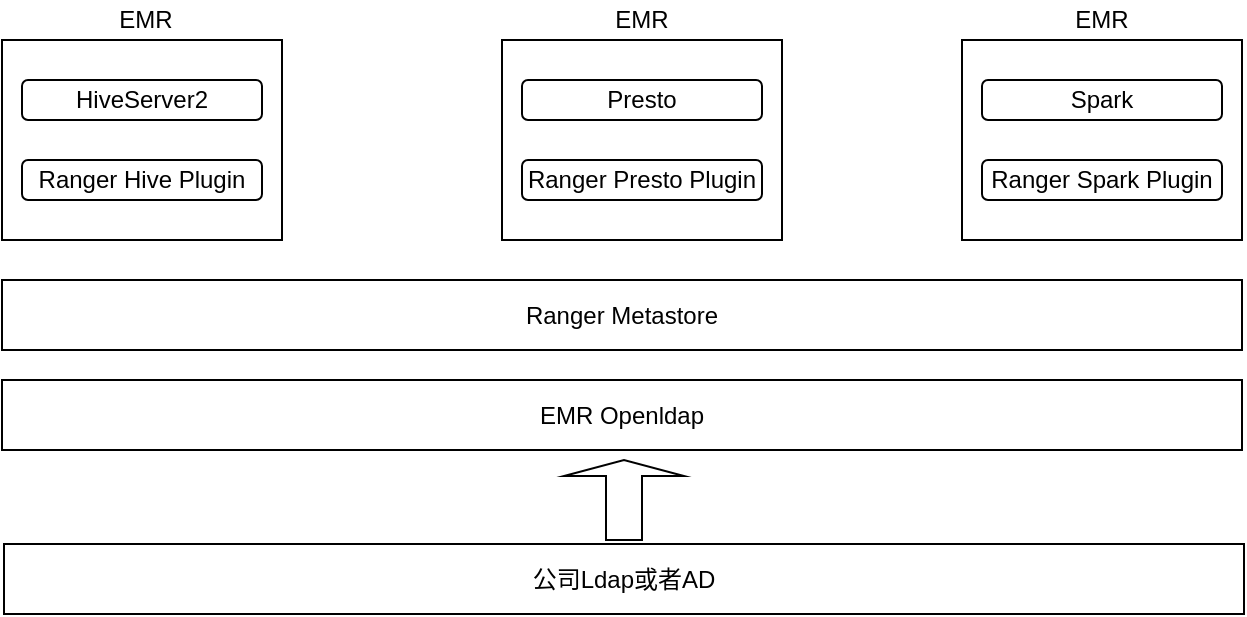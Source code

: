 <mxfile version="14.1.9" type="github">
  <diagram id="zX0LKrRPOxZzMG7xesd7" name="Page-1">
    <mxGraphModel dx="946" dy="544" grid="1" gridSize="10" guides="1" tooltips="1" connect="1" arrows="1" fold="1" page="1" pageScale="1" pageWidth="827" pageHeight="1169" math="0" shadow="0">
      <root>
        <mxCell id="0" />
        <mxCell id="1" parent="0" />
        <mxCell id="Jr7bhlfd0MxnDkII8DDK-1" value="" style="rounded=0;whiteSpace=wrap;html=1;" parent="1" vertex="1">
          <mxGeometry x="130" y="430" width="140" height="100" as="geometry" />
        </mxCell>
        <mxCell id="Jr7bhlfd0MxnDkII8DDK-2" value="" style="rounded=0;whiteSpace=wrap;html=1;" parent="1" vertex="1">
          <mxGeometry x="380" y="430" width="140" height="100" as="geometry" />
        </mxCell>
        <mxCell id="Jr7bhlfd0MxnDkII8DDK-3" value="EMR Openldap" style="rounded=0;whiteSpace=wrap;html=1;" parent="1" vertex="1">
          <mxGeometry x="130" y="600" width="620" height="35" as="geometry" />
        </mxCell>
        <mxCell id="Jr7bhlfd0MxnDkII8DDK-4" value="HiveServer2" style="rounded=1;whiteSpace=wrap;html=1;" parent="1" vertex="1">
          <mxGeometry x="140" y="450" width="120" height="20" as="geometry" />
        </mxCell>
        <mxCell id="Jr7bhlfd0MxnDkII8DDK-8" value="EMR" style="text;html=1;strokeColor=none;fillColor=none;align=center;verticalAlign=middle;whiteSpace=wrap;rounded=0;" parent="1" vertex="1">
          <mxGeometry x="182" y="410" width="40" height="20" as="geometry" />
        </mxCell>
        <mxCell id="Jr7bhlfd0MxnDkII8DDK-10" value="Presto" style="rounded=1;whiteSpace=wrap;html=1;" parent="1" vertex="1">
          <mxGeometry x="390" y="450" width="120" height="20" as="geometry" />
        </mxCell>
        <mxCell id="Jr7bhlfd0MxnDkII8DDK-12" value="" style="rounded=0;whiteSpace=wrap;html=1;" parent="1" vertex="1">
          <mxGeometry x="610" y="430" width="140" height="100" as="geometry" />
        </mxCell>
        <mxCell id="Jr7bhlfd0MxnDkII8DDK-13" value="Spark" style="rounded=1;whiteSpace=wrap;html=1;" parent="1" vertex="1">
          <mxGeometry x="620" y="450" width="120" height="20" as="geometry" />
        </mxCell>
        <mxCell id="Jr7bhlfd0MxnDkII8DDK-14" value="Ranger Metastore" style="rounded=0;whiteSpace=wrap;html=1;" parent="1" vertex="1">
          <mxGeometry x="130" y="550" width="620" height="35" as="geometry" />
        </mxCell>
        <mxCell id="Jr7bhlfd0MxnDkII8DDK-15" value="Ranger Hive Plugin" style="rounded=1;whiteSpace=wrap;html=1;" parent="1" vertex="1">
          <mxGeometry x="140" y="490" width="120" height="20" as="geometry" />
        </mxCell>
        <mxCell id="Jr7bhlfd0MxnDkII8DDK-17" value="Ranger Presto Plugin" style="rounded=1;whiteSpace=wrap;html=1;" parent="1" vertex="1">
          <mxGeometry x="390" y="490" width="120" height="20" as="geometry" />
        </mxCell>
        <mxCell id="Jr7bhlfd0MxnDkII8DDK-18" value="Ranger Spark Plugin" style="rounded=1;whiteSpace=wrap;html=1;" parent="1" vertex="1">
          <mxGeometry x="620" y="490" width="120" height="20" as="geometry" />
        </mxCell>
        <mxCell id="Jr7bhlfd0MxnDkII8DDK-19" value="EMR" style="text;html=1;strokeColor=none;fillColor=none;align=center;verticalAlign=middle;whiteSpace=wrap;rounded=0;" parent="1" vertex="1">
          <mxGeometry x="430" y="410" width="40" height="20" as="geometry" />
        </mxCell>
        <mxCell id="Jr7bhlfd0MxnDkII8DDK-20" value="EMR" style="text;html=1;strokeColor=none;fillColor=none;align=center;verticalAlign=middle;whiteSpace=wrap;rounded=0;" parent="1" vertex="1">
          <mxGeometry x="660" y="410" width="40" height="20" as="geometry" />
        </mxCell>
        <mxCell id="mHg9zGW-OZEeAyedAUSI-1" value="公司Ldap或者AD" style="rounded=0;whiteSpace=wrap;html=1;" parent="1" vertex="1">
          <mxGeometry x="131" y="682" width="620" height="35" as="geometry" />
        </mxCell>
        <mxCell id="CAOQkmQ9XKD6gjUw4Kz--1" value="" style="shape=singleArrow;direction=north;whiteSpace=wrap;html=1;" vertex="1" parent="1">
          <mxGeometry x="411" y="640" width="60" height="40" as="geometry" />
        </mxCell>
      </root>
    </mxGraphModel>
  </diagram>
</mxfile>
